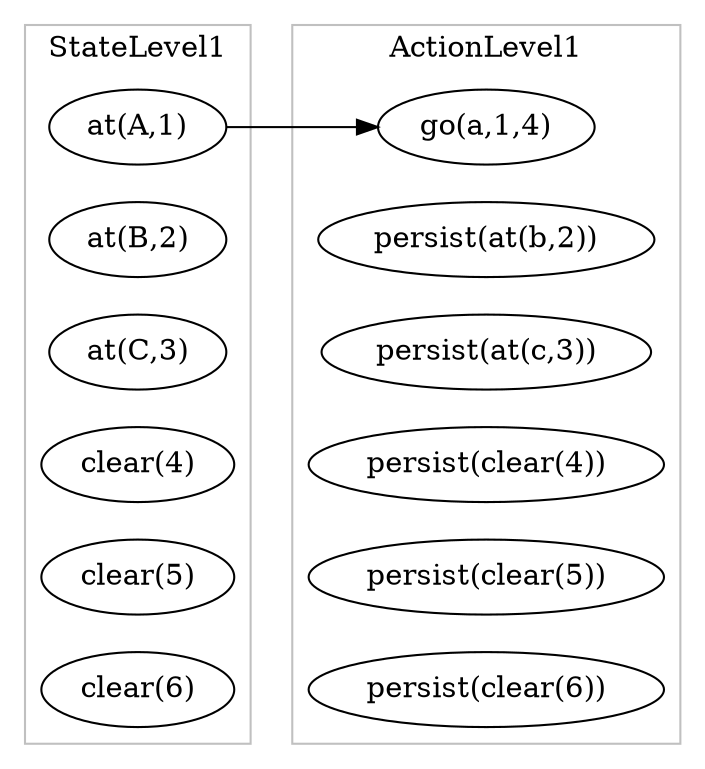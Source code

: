 digraph G {
	subgraph cluster_StateLevel1 {
		color=gray
		label=StateLevel1
		"at(A,1)"
		"at(B,2)"
		"at(C,3)"
		"clear(4)"
		"clear(5)"
		"clear(6)"
	}
	subgraph cluster_ActionLevel1 {
		color=gray
		label=ActionLevel1
		"go(a,1,4)"
		"persist(at(b,2))"
		"persist(at(c,3))"
		"persist(clear(4))"
		"persist(clear(5))"
		"persist(clear(6))"
	}
	"at(A,1)" -> "go(a,1,4)"
	rankdir=LR
}

